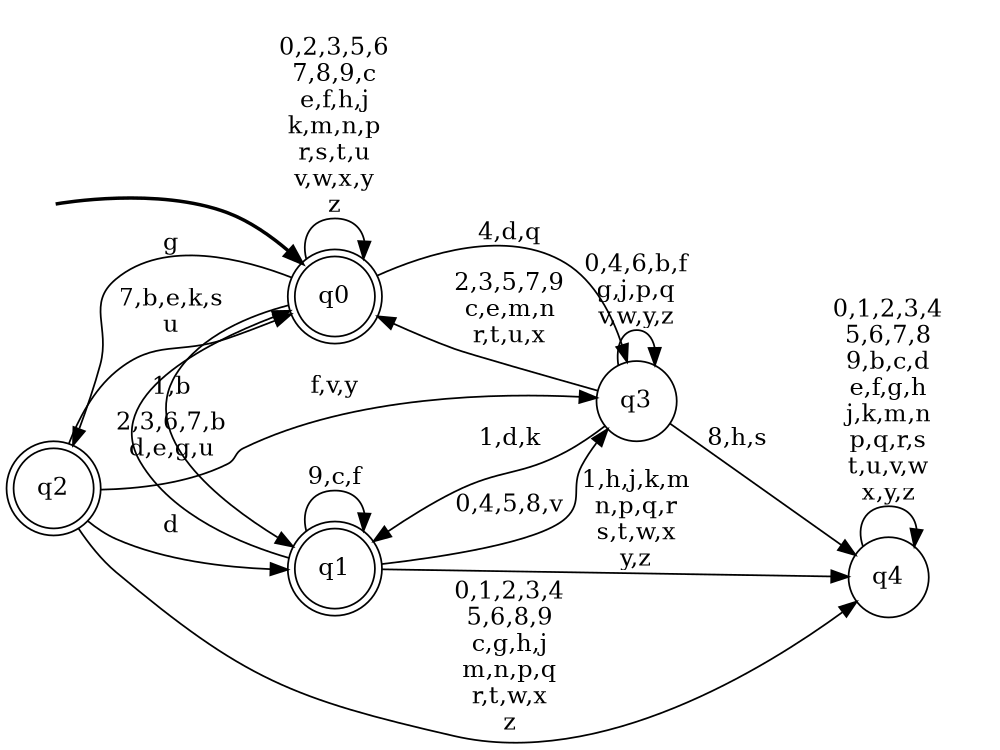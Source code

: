 digraph BlueStar {
__start0 [style = invis, shape = none, label = "", width = 0, height = 0];

rankdir=LR;
size="8,5";

s0 [style="rounded,filled", color="black", fillcolor="white" shape="doublecircle", label="q0"];
s1 [style="rounded,filled", color="black", fillcolor="white" shape="doublecircle", label="q1"];
s2 [style="rounded,filled", color="black", fillcolor="white" shape="doublecircle", label="q2"];
s3 [style="filled", color="black", fillcolor="white" shape="circle", label="q3"];
s4 [style="filled", color="black", fillcolor="white" shape="circle", label="q4"];
subgraph cluster_main { 
	graph [pad=".75", ranksep="0.15", nodesep="0.15"];
	 style=invis; 
	__start0 -> s0 [penwidth=2];
}
s0 -> s0 [label="0,2,3,5,6\n7,8,9,c\ne,f,h,j\nk,m,n,p\nr,s,t,u\nv,w,x,y\nz"];
s0 -> s1 [label="1,b"];
s0 -> s2 [label="g"];
s0 -> s3 [label="4,d,q"];
s1 -> s0 [label="2,3,6,7,b\nd,e,g,u"];
s1 -> s1 [label="9,c,f"];
s1 -> s3 [label="0,4,5,8,v"];
s1 -> s4 [label="1,h,j,k,m\nn,p,q,r\ns,t,w,x\ny,z"];
s2 -> s0 [label="7,b,e,k,s\nu"];
s2 -> s1 [label="d"];
s2 -> s3 [label="f,v,y"];
s2 -> s4 [label="0,1,2,3,4\n5,6,8,9\nc,g,h,j\nm,n,p,q\nr,t,w,x\nz"];
s3 -> s0 [label="2,3,5,7,9\nc,e,m,n\nr,t,u,x"];
s3 -> s1 [label="1,d,k"];
s3 -> s3 [label="0,4,6,b,f\ng,j,p,q\nv,w,y,z"];
s3 -> s4 [label="8,h,s"];
s4 -> s4 [label="0,1,2,3,4\n5,6,7,8\n9,b,c,d\ne,f,g,h\nj,k,m,n\np,q,r,s\nt,u,v,w\nx,y,z"];

}